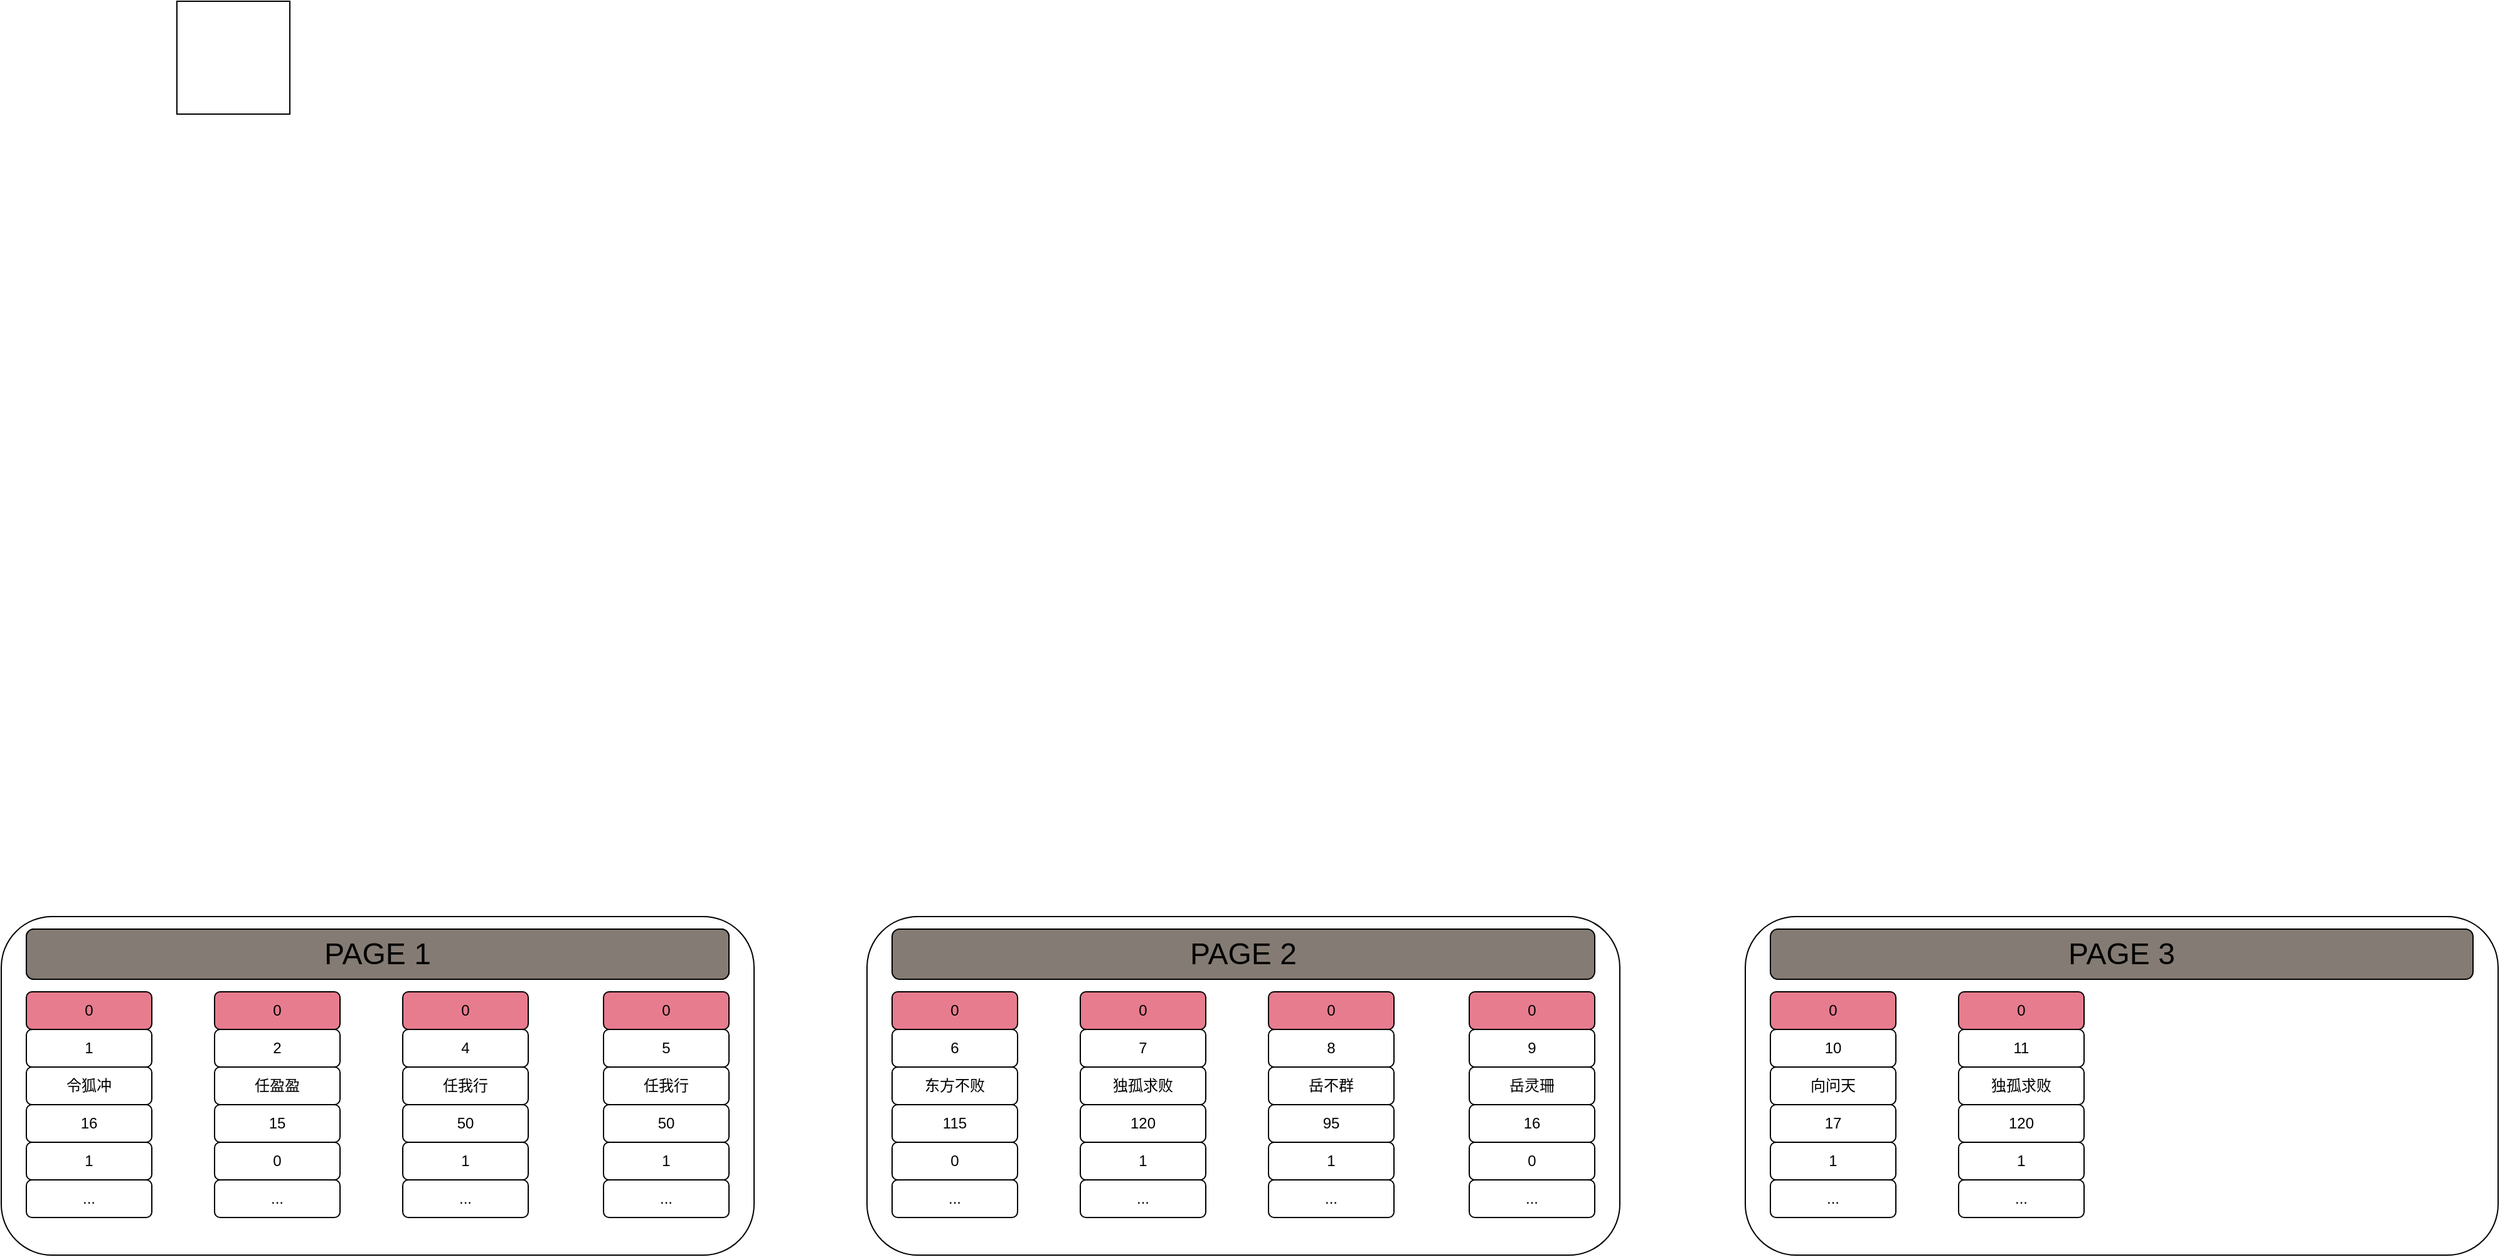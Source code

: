 <mxfile version="17.2.5" type="github">
  <diagram id="bCk3VSjHGXYge5IZA2PI" name="Page-1">
    <mxGraphModel dx="1483" dy="794" grid="1" gridSize="10" guides="1" tooltips="1" connect="1" arrows="1" fold="1" page="1" pageScale="1" pageWidth="827" pageHeight="1169" math="0" shadow="0">
      <root>
        <mxCell id="0" />
        <mxCell id="1" parent="0" />
        <mxCell id="R2ZKFFX12WTavuNcH5HW-38" value="" style="rounded=1;whiteSpace=wrap;html=1;" parent="1" vertex="1">
          <mxGeometry x="80" y="930" width="600" height="270" as="geometry" />
        </mxCell>
        <mxCell id="n_DndJqulcgYL1iPlfuT-1" value="" style="whiteSpace=wrap;html=1;aspect=fixed;" parent="1" vertex="1">
          <mxGeometry x="220" y="200" width="90" height="90" as="geometry" />
        </mxCell>
        <mxCell id="R2ZKFFX12WTavuNcH5HW-4" value="0" style="rounded=1;whiteSpace=wrap;html=1;fillColor=#e77c8e;" parent="1" vertex="1">
          <mxGeometry x="100" y="990" width="100" height="30" as="geometry" />
        </mxCell>
        <mxCell id="R2ZKFFX12WTavuNcH5HW-5" value="1" style="rounded=1;whiteSpace=wrap;html=1;" parent="1" vertex="1">
          <mxGeometry x="100" y="1020" width="100" height="30" as="geometry" />
        </mxCell>
        <mxCell id="R2ZKFFX12WTavuNcH5HW-6" value="令狐冲" style="rounded=1;whiteSpace=wrap;html=1;" parent="1" vertex="1">
          <mxGeometry x="100" y="1050" width="100" height="30" as="geometry" />
        </mxCell>
        <mxCell id="R2ZKFFX12WTavuNcH5HW-7" value="16" style="rounded=1;whiteSpace=wrap;html=1;" parent="1" vertex="1">
          <mxGeometry x="100" y="1080" width="100" height="30" as="geometry" />
        </mxCell>
        <mxCell id="R2ZKFFX12WTavuNcH5HW-16" value="1" style="rounded=1;whiteSpace=wrap;html=1;" parent="1" vertex="1">
          <mxGeometry x="100" y="1110" width="100" height="30" as="geometry" />
        </mxCell>
        <mxCell id="R2ZKFFX12WTavuNcH5HW-17" value="..." style="rounded=1;whiteSpace=wrap;html=1;" parent="1" vertex="1">
          <mxGeometry x="100" y="1140" width="100" height="30" as="geometry" />
        </mxCell>
        <mxCell id="R2ZKFFX12WTavuNcH5HW-18" value="0" style="rounded=1;whiteSpace=wrap;html=1;fillColor=#e77c8e;" parent="1" vertex="1">
          <mxGeometry x="250" y="990" width="100" height="30" as="geometry" />
        </mxCell>
        <mxCell id="R2ZKFFX12WTavuNcH5HW-19" value="2" style="rounded=1;whiteSpace=wrap;html=1;" parent="1" vertex="1">
          <mxGeometry x="250" y="1020" width="100" height="30" as="geometry" />
        </mxCell>
        <mxCell id="R2ZKFFX12WTavuNcH5HW-20" value="任盈盈" style="rounded=1;whiteSpace=wrap;html=1;" parent="1" vertex="1">
          <mxGeometry x="250" y="1050" width="100" height="30" as="geometry" />
        </mxCell>
        <mxCell id="R2ZKFFX12WTavuNcH5HW-21" value="15" style="rounded=1;whiteSpace=wrap;html=1;" parent="1" vertex="1">
          <mxGeometry x="250" y="1080" width="100" height="30" as="geometry" />
        </mxCell>
        <mxCell id="R2ZKFFX12WTavuNcH5HW-22" value="0" style="rounded=1;whiteSpace=wrap;html=1;" parent="1" vertex="1">
          <mxGeometry x="250" y="1110" width="100" height="30" as="geometry" />
        </mxCell>
        <mxCell id="R2ZKFFX12WTavuNcH5HW-23" value="..." style="rounded=1;whiteSpace=wrap;html=1;" parent="1" vertex="1">
          <mxGeometry x="250" y="1140" width="100" height="30" as="geometry" />
        </mxCell>
        <mxCell id="R2ZKFFX12WTavuNcH5HW-24" value="0" style="rounded=1;whiteSpace=wrap;html=1;fillColor=#e77c8e;" parent="1" vertex="1">
          <mxGeometry x="400" y="990" width="100" height="30" as="geometry" />
        </mxCell>
        <mxCell id="R2ZKFFX12WTavuNcH5HW-25" value="4" style="rounded=1;whiteSpace=wrap;html=1;" parent="1" vertex="1">
          <mxGeometry x="400" y="1020" width="100" height="30" as="geometry" />
        </mxCell>
        <mxCell id="R2ZKFFX12WTavuNcH5HW-26" value="任我行" style="rounded=1;whiteSpace=wrap;html=1;" parent="1" vertex="1">
          <mxGeometry x="400" y="1050" width="100" height="30" as="geometry" />
        </mxCell>
        <mxCell id="R2ZKFFX12WTavuNcH5HW-27" value="50" style="rounded=1;whiteSpace=wrap;html=1;" parent="1" vertex="1">
          <mxGeometry x="400" y="1080" width="100" height="30" as="geometry" />
        </mxCell>
        <mxCell id="R2ZKFFX12WTavuNcH5HW-28" value="1" style="rounded=1;whiteSpace=wrap;html=1;" parent="1" vertex="1">
          <mxGeometry x="400" y="1110" width="100" height="30" as="geometry" />
        </mxCell>
        <mxCell id="R2ZKFFX12WTavuNcH5HW-29" value="..." style="rounded=1;whiteSpace=wrap;html=1;" parent="1" vertex="1">
          <mxGeometry x="400" y="1140" width="100" height="30" as="geometry" />
        </mxCell>
        <mxCell id="R2ZKFFX12WTavuNcH5HW-30" value="0" style="rounded=1;whiteSpace=wrap;html=1;fillColor=#e77c8e;" parent="1" vertex="1">
          <mxGeometry x="560" y="990" width="100" height="30" as="geometry" />
        </mxCell>
        <mxCell id="R2ZKFFX12WTavuNcH5HW-31" value="5" style="rounded=1;whiteSpace=wrap;html=1;" parent="1" vertex="1">
          <mxGeometry x="560" y="1020" width="100" height="30" as="geometry" />
        </mxCell>
        <mxCell id="R2ZKFFX12WTavuNcH5HW-32" value="任我行" style="rounded=1;whiteSpace=wrap;html=1;" parent="1" vertex="1">
          <mxGeometry x="560" y="1050" width="100" height="30" as="geometry" />
        </mxCell>
        <mxCell id="R2ZKFFX12WTavuNcH5HW-33" value="50" style="rounded=1;whiteSpace=wrap;html=1;" parent="1" vertex="1">
          <mxGeometry x="560" y="1080" width="100" height="30" as="geometry" />
        </mxCell>
        <mxCell id="R2ZKFFX12WTavuNcH5HW-34" value="1" style="rounded=1;whiteSpace=wrap;html=1;" parent="1" vertex="1">
          <mxGeometry x="560" y="1110" width="100" height="30" as="geometry" />
        </mxCell>
        <mxCell id="R2ZKFFX12WTavuNcH5HW-35" value="..." style="rounded=1;whiteSpace=wrap;html=1;" parent="1" vertex="1">
          <mxGeometry x="560" y="1140" width="100" height="30" as="geometry" />
        </mxCell>
        <mxCell id="R2ZKFFX12WTavuNcH5HW-39" value="&lt;font style=&quot;font-size: 24px&quot;&gt;PAGE 1&lt;/font&gt;" style="rounded=1;whiteSpace=wrap;html=1;fillColor=#de1c31;" parent="1" vertex="1">
          <mxGeometry x="100" y="940" width="560" height="40" as="geometry" />
        </mxCell>
        <mxCell id="YxF6WoEmrUpVOarDnOtX-80" value="" style="rounded=1;whiteSpace=wrap;html=1;" vertex="1" parent="1">
          <mxGeometry x="770" y="930" width="600" height="270" as="geometry" />
        </mxCell>
        <mxCell id="YxF6WoEmrUpVOarDnOtX-81" value="0" style="rounded=1;whiteSpace=wrap;html=1;fillColor=#e77c8e;" vertex="1" parent="1">
          <mxGeometry x="790" y="990" width="100" height="30" as="geometry" />
        </mxCell>
        <mxCell id="YxF6WoEmrUpVOarDnOtX-82" value="6" style="rounded=1;whiteSpace=wrap;html=1;" vertex="1" parent="1">
          <mxGeometry x="790" y="1020" width="100" height="30" as="geometry" />
        </mxCell>
        <mxCell id="YxF6WoEmrUpVOarDnOtX-83" value="东方不败" style="rounded=1;whiteSpace=wrap;html=1;" vertex="1" parent="1">
          <mxGeometry x="790" y="1050" width="100" height="30" as="geometry" />
        </mxCell>
        <mxCell id="YxF6WoEmrUpVOarDnOtX-84" value="115" style="rounded=1;whiteSpace=wrap;html=1;" vertex="1" parent="1">
          <mxGeometry x="790" y="1080" width="100" height="30" as="geometry" />
        </mxCell>
        <mxCell id="YxF6WoEmrUpVOarDnOtX-85" value="0" style="rounded=1;whiteSpace=wrap;html=1;" vertex="1" parent="1">
          <mxGeometry x="790" y="1110" width="100" height="30" as="geometry" />
        </mxCell>
        <mxCell id="YxF6WoEmrUpVOarDnOtX-86" value="..." style="rounded=1;whiteSpace=wrap;html=1;" vertex="1" parent="1">
          <mxGeometry x="790" y="1140" width="100" height="30" as="geometry" />
        </mxCell>
        <mxCell id="YxF6WoEmrUpVOarDnOtX-87" value="0" style="rounded=1;whiteSpace=wrap;html=1;fillColor=#e77c8e;" vertex="1" parent="1">
          <mxGeometry x="940" y="990" width="100" height="30" as="geometry" />
        </mxCell>
        <mxCell id="YxF6WoEmrUpVOarDnOtX-88" value="7" style="rounded=1;whiteSpace=wrap;html=1;" vertex="1" parent="1">
          <mxGeometry x="940" y="1020" width="100" height="30" as="geometry" />
        </mxCell>
        <mxCell id="YxF6WoEmrUpVOarDnOtX-89" value="独孤求败" style="rounded=1;whiteSpace=wrap;html=1;" vertex="1" parent="1">
          <mxGeometry x="940" y="1050" width="100" height="30" as="geometry" />
        </mxCell>
        <mxCell id="YxF6WoEmrUpVOarDnOtX-90" value="120" style="rounded=1;whiteSpace=wrap;html=1;" vertex="1" parent="1">
          <mxGeometry x="940" y="1080" width="100" height="30" as="geometry" />
        </mxCell>
        <mxCell id="YxF6WoEmrUpVOarDnOtX-91" value="1" style="rounded=1;whiteSpace=wrap;html=1;" vertex="1" parent="1">
          <mxGeometry x="940" y="1110" width="100" height="30" as="geometry" />
        </mxCell>
        <mxCell id="YxF6WoEmrUpVOarDnOtX-92" value="..." style="rounded=1;whiteSpace=wrap;html=1;" vertex="1" parent="1">
          <mxGeometry x="940" y="1140" width="100" height="30" as="geometry" />
        </mxCell>
        <mxCell id="YxF6WoEmrUpVOarDnOtX-93" value="0" style="rounded=1;whiteSpace=wrap;html=1;fillColor=#e77c8e;" vertex="1" parent="1">
          <mxGeometry x="1090" y="990" width="100" height="30" as="geometry" />
        </mxCell>
        <mxCell id="YxF6WoEmrUpVOarDnOtX-94" value="8" style="rounded=1;whiteSpace=wrap;html=1;" vertex="1" parent="1">
          <mxGeometry x="1090" y="1020" width="100" height="30" as="geometry" />
        </mxCell>
        <mxCell id="YxF6WoEmrUpVOarDnOtX-95" value="岳不群" style="rounded=1;whiteSpace=wrap;html=1;" vertex="1" parent="1">
          <mxGeometry x="1090" y="1050" width="100" height="30" as="geometry" />
        </mxCell>
        <mxCell id="YxF6WoEmrUpVOarDnOtX-96" value="95" style="rounded=1;whiteSpace=wrap;html=1;" vertex="1" parent="1">
          <mxGeometry x="1090" y="1080" width="100" height="30" as="geometry" />
        </mxCell>
        <mxCell id="YxF6WoEmrUpVOarDnOtX-97" value="1" style="rounded=1;whiteSpace=wrap;html=1;" vertex="1" parent="1">
          <mxGeometry x="1090" y="1110" width="100" height="30" as="geometry" />
        </mxCell>
        <mxCell id="YxF6WoEmrUpVOarDnOtX-98" value="..." style="rounded=1;whiteSpace=wrap;html=1;" vertex="1" parent="1">
          <mxGeometry x="1090" y="1140" width="100" height="30" as="geometry" />
        </mxCell>
        <mxCell id="YxF6WoEmrUpVOarDnOtX-99" value="0" style="rounded=1;whiteSpace=wrap;html=1;fillColor=#e77c8e;" vertex="1" parent="1">
          <mxGeometry x="1250" y="990" width="100" height="30" as="geometry" />
        </mxCell>
        <mxCell id="YxF6WoEmrUpVOarDnOtX-100" value="9" style="rounded=1;whiteSpace=wrap;html=1;" vertex="1" parent="1">
          <mxGeometry x="1250" y="1020" width="100" height="30" as="geometry" />
        </mxCell>
        <mxCell id="YxF6WoEmrUpVOarDnOtX-101" value="岳灵珊" style="rounded=1;whiteSpace=wrap;html=1;" vertex="1" parent="1">
          <mxGeometry x="1250" y="1050" width="100" height="30" as="geometry" />
        </mxCell>
        <mxCell id="YxF6WoEmrUpVOarDnOtX-102" value="16" style="rounded=1;whiteSpace=wrap;html=1;" vertex="1" parent="1">
          <mxGeometry x="1250" y="1080" width="100" height="30" as="geometry" />
        </mxCell>
        <mxCell id="YxF6WoEmrUpVOarDnOtX-103" value="0" style="rounded=1;whiteSpace=wrap;html=1;" vertex="1" parent="1">
          <mxGeometry x="1250" y="1110" width="100" height="30" as="geometry" />
        </mxCell>
        <mxCell id="YxF6WoEmrUpVOarDnOtX-104" value="..." style="rounded=1;whiteSpace=wrap;html=1;" vertex="1" parent="1">
          <mxGeometry x="1250" y="1140" width="100" height="30" as="geometry" />
        </mxCell>
        <mxCell id="YxF6WoEmrUpVOarDnOtX-105" value="&lt;font style=&quot;font-size: 24px&quot;&gt;PAGE 2&lt;/font&gt;" style="rounded=1;whiteSpace=wrap;html=1;fillColor=#847c74;" vertex="1" parent="1">
          <mxGeometry x="790" y="940" width="560" height="40" as="geometry" />
        </mxCell>
        <mxCell id="YxF6WoEmrUpVOarDnOtX-106" value="&lt;font style=&quot;font-size: 24px&quot;&gt;PAGE 1&lt;/font&gt;" style="rounded=1;whiteSpace=wrap;html=1;fillColor=#847c74;" vertex="1" parent="1">
          <mxGeometry x="100" y="940" width="560" height="40" as="geometry" />
        </mxCell>
        <mxCell id="YxF6WoEmrUpVOarDnOtX-107" value="" style="rounded=1;whiteSpace=wrap;html=1;" vertex="1" parent="1">
          <mxGeometry x="1470" y="930" width="600" height="270" as="geometry" />
        </mxCell>
        <mxCell id="YxF6WoEmrUpVOarDnOtX-108" value="0" style="rounded=1;whiteSpace=wrap;html=1;fillColor=#e77c8e;" vertex="1" parent="1">
          <mxGeometry x="1490" y="990" width="100" height="30" as="geometry" />
        </mxCell>
        <mxCell id="YxF6WoEmrUpVOarDnOtX-109" value="10" style="rounded=1;whiteSpace=wrap;html=1;" vertex="1" parent="1">
          <mxGeometry x="1490" y="1020" width="100" height="30" as="geometry" />
        </mxCell>
        <mxCell id="YxF6WoEmrUpVOarDnOtX-110" value="向问天" style="rounded=1;whiteSpace=wrap;html=1;" vertex="1" parent="1">
          <mxGeometry x="1490" y="1050" width="100" height="30" as="geometry" />
        </mxCell>
        <mxCell id="YxF6WoEmrUpVOarDnOtX-111" value="17" style="rounded=1;whiteSpace=wrap;html=1;" vertex="1" parent="1">
          <mxGeometry x="1490" y="1080" width="100" height="30" as="geometry" />
        </mxCell>
        <mxCell id="YxF6WoEmrUpVOarDnOtX-112" value="1" style="rounded=1;whiteSpace=wrap;html=1;" vertex="1" parent="1">
          <mxGeometry x="1490" y="1110" width="100" height="30" as="geometry" />
        </mxCell>
        <mxCell id="YxF6WoEmrUpVOarDnOtX-113" value="..." style="rounded=1;whiteSpace=wrap;html=1;" vertex="1" parent="1">
          <mxGeometry x="1490" y="1140" width="100" height="30" as="geometry" />
        </mxCell>
        <mxCell id="YxF6WoEmrUpVOarDnOtX-114" value="0" style="rounded=1;whiteSpace=wrap;html=1;fillColor=#e77c8e;" vertex="1" parent="1">
          <mxGeometry x="1640" y="990" width="100" height="30" as="geometry" />
        </mxCell>
        <mxCell id="YxF6WoEmrUpVOarDnOtX-115" value="11" style="rounded=1;whiteSpace=wrap;html=1;" vertex="1" parent="1">
          <mxGeometry x="1640" y="1020" width="100" height="30" as="geometry" />
        </mxCell>
        <mxCell id="YxF6WoEmrUpVOarDnOtX-116" value="独孤求败" style="rounded=1;whiteSpace=wrap;html=1;" vertex="1" parent="1">
          <mxGeometry x="1640" y="1050" width="100" height="30" as="geometry" />
        </mxCell>
        <mxCell id="YxF6WoEmrUpVOarDnOtX-117" value="120" style="rounded=1;whiteSpace=wrap;html=1;" vertex="1" parent="1">
          <mxGeometry x="1640" y="1080" width="100" height="30" as="geometry" />
        </mxCell>
        <mxCell id="YxF6WoEmrUpVOarDnOtX-118" value="1" style="rounded=1;whiteSpace=wrap;html=1;" vertex="1" parent="1">
          <mxGeometry x="1640" y="1110" width="100" height="30" as="geometry" />
        </mxCell>
        <mxCell id="YxF6WoEmrUpVOarDnOtX-119" value="..." style="rounded=1;whiteSpace=wrap;html=1;" vertex="1" parent="1">
          <mxGeometry x="1640" y="1140" width="100" height="30" as="geometry" />
        </mxCell>
        <mxCell id="YxF6WoEmrUpVOarDnOtX-132" value="&lt;font style=&quot;font-size: 24px&quot;&gt;PAGE 3&lt;/font&gt;" style="rounded=1;whiteSpace=wrap;html=1;fillColor=#847c74;" vertex="1" parent="1">
          <mxGeometry x="1490" y="940" width="560" height="40" as="geometry" />
        </mxCell>
      </root>
    </mxGraphModel>
  </diagram>
</mxfile>
